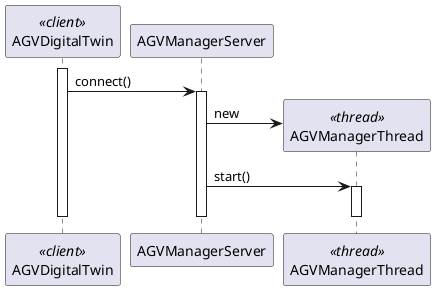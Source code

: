 @startuml

participant AGVDigitalTwin <<client>>
participant AGVManagerServer
participant AGVManagerThread as TH <<thread>>


activate AGVDigitalTwin
AGVDigitalTwin -> AGVManagerServer : connect()
activate AGVManagerServer
AGVManagerServer -> TH** : new
AGVManagerServer -> TH : start()
activate TH
deactivate TH
deactivate AGVManagerServer
deactivate AGVDigitalTwin

@enduml